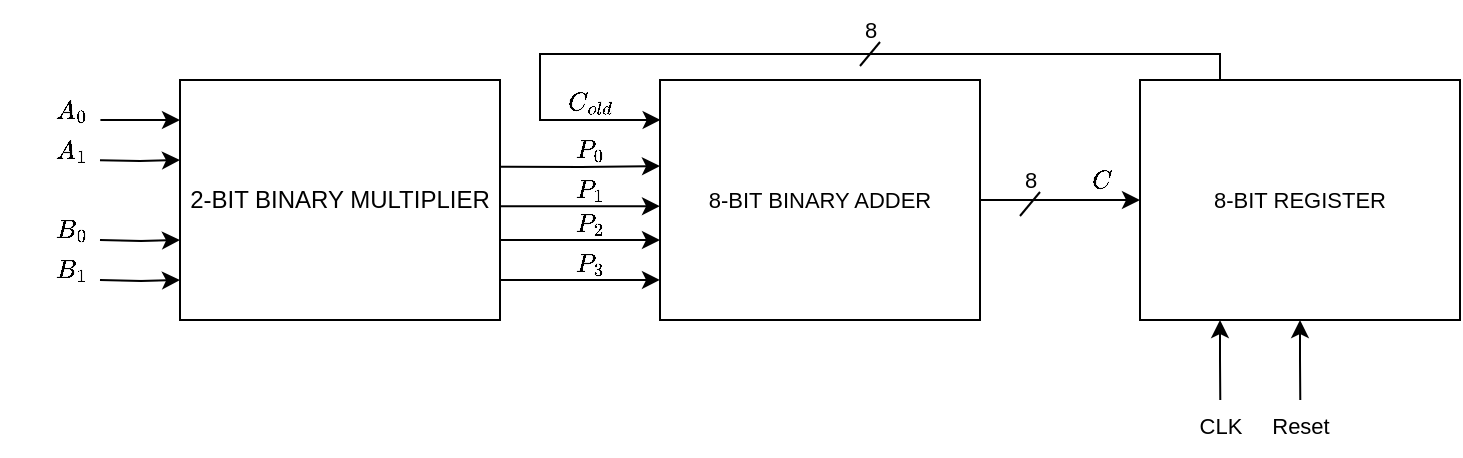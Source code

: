 <mxfile version="22.0.8" type="device">
  <diagram name="Page-1" id="epnb48LvhOInL9ynO_Ba">
    <mxGraphModel dx="1605" dy="1173" grid="1" gridSize="10" guides="1" tooltips="1" connect="1" arrows="1" fold="1" page="1" pageScale="1" pageWidth="850" pageHeight="1100" math="1" shadow="0">
      <root>
        <mxCell id="0" />
        <mxCell id="1" parent="0" />
        <mxCell id="QAfETRHvvmFpUVtF6TgT-2" style="edgeStyle=orthogonalEdgeStyle;rounded=0;orthogonalLoop=1;jettySize=auto;html=1;exitX=-0.001;exitY=0.08;exitDx=0;exitDy=0;endArrow=none;endFill=0;startArrow=classic;startFill=1;exitPerimeter=0;" edge="1" parent="1">
          <mxGeometry relative="1" as="geometry">
            <mxPoint x="80.16" y="100.4" as="targetPoint" />
            <mxPoint x="120.0" y="100.0" as="sourcePoint" />
          </mxGeometry>
        </mxCell>
        <mxCell id="QAfETRHvvmFpUVtF6TgT-4" style="edgeStyle=orthogonalEdgeStyle;shape=connector;rounded=0;orthogonalLoop=1;jettySize=auto;html=1;exitX=0;exitY=0.5;exitDx=0;exitDy=0;labelBackgroundColor=default;strokeColor=default;align=center;verticalAlign=middle;fontFamily=Helvetica;fontSize=11;fontColor=default;startArrow=classic;startFill=1;endArrow=none;endFill=0;" edge="1" parent="1">
          <mxGeometry relative="1" as="geometry">
            <mxPoint x="80" y="160" as="targetPoint" />
            <mxPoint x="120.0" y="160" as="sourcePoint" />
          </mxGeometry>
        </mxCell>
        <mxCell id="QAfETRHvvmFpUVtF6TgT-5" style="edgeStyle=orthogonalEdgeStyle;shape=connector;rounded=0;orthogonalLoop=1;jettySize=auto;html=1;exitX=0;exitY=0.75;exitDx=0;exitDy=0;labelBackgroundColor=default;strokeColor=default;align=center;verticalAlign=middle;fontFamily=Helvetica;fontSize=11;fontColor=default;startArrow=classic;startFill=1;endArrow=none;endFill=0;" edge="1" parent="1">
          <mxGeometry relative="1" as="geometry">
            <mxPoint x="80" y="180" as="targetPoint" />
            <mxPoint x="120.0" y="180" as="sourcePoint" />
          </mxGeometry>
        </mxCell>
        <mxCell id="QAfETRHvvmFpUVtF6TgT-7" style="edgeStyle=orthogonalEdgeStyle;shape=connector;rounded=0;orthogonalLoop=1;jettySize=auto;html=1;exitX=0;exitY=0.25;exitDx=0;exitDy=0;labelBackgroundColor=default;strokeColor=default;align=center;verticalAlign=middle;fontFamily=Helvetica;fontSize=11;fontColor=default;startArrow=classic;startFill=1;endArrow=none;endFill=0;" edge="1" parent="1">
          <mxGeometry relative="1" as="geometry">
            <mxPoint x="80" y="120.111" as="targetPoint" />
            <mxPoint x="120.0" y="120" as="sourcePoint" />
          </mxGeometry>
        </mxCell>
        <mxCell id="QAfETRHvvmFpUVtF6TgT-1" value="2-BIT BINARY MULTIPLIER" style="rounded=0;whiteSpace=wrap;html=1;" vertex="1" parent="1">
          <mxGeometry x="120" y="80" width="160" height="120" as="geometry" />
        </mxCell>
        <mxCell id="QAfETRHvvmFpUVtF6TgT-8" value="$$A_0$$" style="text;html=1;align=center;verticalAlign=middle;resizable=0;points=[];autosize=1;strokeColor=none;fillColor=none;fontSize=11;fontFamily=Helvetica;fontColor=default;" vertex="1" parent="1">
          <mxGeometry x="30" y="80" width="70" height="30" as="geometry" />
        </mxCell>
        <mxCell id="QAfETRHvvmFpUVtF6TgT-9" value="$$A_1$$" style="text;html=1;align=center;verticalAlign=middle;resizable=0;points=[];autosize=1;strokeColor=none;fillColor=none;fontSize=11;fontFamily=Helvetica;fontColor=default;" vertex="1" parent="1">
          <mxGeometry x="30" y="100" width="70" height="30" as="geometry" />
        </mxCell>
        <mxCell id="QAfETRHvvmFpUVtF6TgT-10" value="$$B_0$$" style="text;html=1;align=center;verticalAlign=middle;resizable=0;points=[];autosize=1;strokeColor=none;fillColor=none;fontSize=11;fontFamily=Helvetica;fontColor=default;" vertex="1" parent="1">
          <mxGeometry x="30" y="140" width="70" height="30" as="geometry" />
        </mxCell>
        <mxCell id="QAfETRHvvmFpUVtF6TgT-11" value="$$B_1$$" style="text;html=1;align=center;verticalAlign=middle;resizable=0;points=[];autosize=1;strokeColor=none;fillColor=none;fontSize=11;fontFamily=Helvetica;fontColor=default;" vertex="1" parent="1">
          <mxGeometry x="30" y="160" width="70" height="30" as="geometry" />
        </mxCell>
        <mxCell id="QAfETRHvvmFpUVtF6TgT-12" style="edgeStyle=orthogonalEdgeStyle;rounded=0;orthogonalLoop=1;jettySize=auto;html=1;exitX=0;exitY=0.167;exitDx=0;exitDy=0;endArrow=none;endFill=0;startArrow=classic;startFill=1;exitPerimeter=0;" edge="1" parent="1">
          <mxGeometry relative="1" as="geometry">
            <mxPoint x="280.16" y="123.4" as="targetPoint" />
            <mxPoint x="360" y="123.04" as="sourcePoint" />
          </mxGeometry>
        </mxCell>
        <mxCell id="QAfETRHvvmFpUVtF6TgT-13" style="edgeStyle=orthogonalEdgeStyle;shape=connector;rounded=0;orthogonalLoop=1;jettySize=auto;html=1;exitX=0;exitY=0.667;exitDx=0;exitDy=0;labelBackgroundColor=default;strokeColor=default;align=center;verticalAlign=middle;fontFamily=Helvetica;fontSize=11;fontColor=default;startArrow=classic;startFill=1;endArrow=none;endFill=0;exitPerimeter=0;" edge="1" parent="1" source="QAfETRHvvmFpUVtF6TgT-16">
          <mxGeometry relative="1" as="geometry">
            <mxPoint x="280" y="160" as="targetPoint" />
            <mxPoint x="320.0" y="160" as="sourcePoint" />
          </mxGeometry>
        </mxCell>
        <mxCell id="QAfETRHvvmFpUVtF6TgT-14" style="edgeStyle=orthogonalEdgeStyle;shape=connector;rounded=0;orthogonalLoop=1;jettySize=auto;html=1;exitX=0;exitY=0.833;exitDx=0;exitDy=0;labelBackgroundColor=default;strokeColor=default;align=center;verticalAlign=middle;fontFamily=Helvetica;fontSize=11;fontColor=default;startArrow=classic;startFill=1;endArrow=none;endFill=0;exitPerimeter=0;" edge="1" parent="1" source="QAfETRHvvmFpUVtF6TgT-16">
          <mxGeometry relative="1" as="geometry">
            <mxPoint x="280" y="180" as="targetPoint" />
            <mxPoint x="320.0" y="180" as="sourcePoint" />
          </mxGeometry>
        </mxCell>
        <mxCell id="QAfETRHvvmFpUVtF6TgT-15" style="edgeStyle=orthogonalEdgeStyle;shape=connector;rounded=0;orthogonalLoop=1;jettySize=auto;html=1;exitX=0;exitY=0.334;exitDx=0;exitDy=0;labelBackgroundColor=default;strokeColor=default;align=center;verticalAlign=middle;fontFamily=Helvetica;fontSize=11;fontColor=default;startArrow=classic;startFill=1;endArrow=none;endFill=0;exitPerimeter=0;" edge="1" parent="1">
          <mxGeometry relative="1" as="geometry">
            <mxPoint x="280" y="143.111" as="targetPoint" />
            <mxPoint x="360" y="143.08" as="sourcePoint" />
          </mxGeometry>
        </mxCell>
        <mxCell id="QAfETRHvvmFpUVtF6TgT-16" value="8-BIT BINARY ADDER" style="rounded=0;whiteSpace=wrap;html=1;fontFamily=Helvetica;fontSize=11;fontColor=default;" vertex="1" parent="1">
          <mxGeometry x="360" y="80" width="160" height="120" as="geometry" />
        </mxCell>
        <mxCell id="QAfETRHvvmFpUVtF6TgT-32" style="edgeStyle=orthogonalEdgeStyle;shape=connector;rounded=0;orthogonalLoop=1;jettySize=auto;html=1;exitX=0;exitY=0.5;exitDx=0;exitDy=0;entryX=1;entryY=0.5;entryDx=0;entryDy=0;labelBackgroundColor=default;strokeColor=default;align=center;verticalAlign=middle;fontFamily=Helvetica;fontSize=11;fontColor=default;startArrow=classic;startFill=1;endArrow=none;endFill=0;" edge="1" parent="1" source="QAfETRHvvmFpUVtF6TgT-17" target="QAfETRHvvmFpUVtF6TgT-16">
          <mxGeometry relative="1" as="geometry" />
        </mxCell>
        <mxCell id="QAfETRHvvmFpUVtF6TgT-45" style="edgeStyle=orthogonalEdgeStyle;shape=connector;rounded=0;orthogonalLoop=1;jettySize=auto;html=1;exitX=0.25;exitY=1;exitDx=0;exitDy=0;labelBackgroundColor=default;strokeColor=default;align=center;verticalAlign=middle;fontFamily=Helvetica;fontSize=11;fontColor=default;startArrow=classic;startFill=1;endArrow=none;endFill=0;" edge="1" parent="1" source="QAfETRHvvmFpUVtF6TgT-17">
          <mxGeometry relative="1" as="geometry">
            <mxPoint x="640.143" y="240" as="targetPoint" />
          </mxGeometry>
        </mxCell>
        <mxCell id="QAfETRHvvmFpUVtF6TgT-46" style="edgeStyle=orthogonalEdgeStyle;shape=connector;rounded=0;orthogonalLoop=1;jettySize=auto;html=1;exitX=0.5;exitY=1;exitDx=0;exitDy=0;labelBackgroundColor=default;strokeColor=default;align=center;verticalAlign=middle;fontFamily=Helvetica;fontSize=11;fontColor=default;startArrow=classic;startFill=1;endArrow=none;endFill=0;" edge="1" parent="1" source="QAfETRHvvmFpUVtF6TgT-17">
          <mxGeometry relative="1" as="geometry">
            <mxPoint x="680.143" y="240" as="targetPoint" />
          </mxGeometry>
        </mxCell>
        <mxCell id="QAfETRHvvmFpUVtF6TgT-17" value="8-BIT REGISTER" style="rounded=0;whiteSpace=wrap;html=1;fontFamily=Helvetica;fontSize=11;fontColor=default;" vertex="1" parent="1">
          <mxGeometry x="600" y="80" width="160" height="120" as="geometry" />
        </mxCell>
        <mxCell id="QAfETRHvvmFpUVtF6TgT-26" value="$$P_0$$" style="text;html=1;align=center;verticalAlign=middle;resizable=0;points=[];autosize=1;strokeColor=none;fillColor=none;fontSize=11;fontFamily=Helvetica;fontColor=default;" vertex="1" parent="1">
          <mxGeometry x="290" y="100" width="70" height="30" as="geometry" />
        </mxCell>
        <mxCell id="QAfETRHvvmFpUVtF6TgT-27" value="$$P_1$$" style="text;html=1;align=center;verticalAlign=middle;resizable=0;points=[];autosize=1;strokeColor=none;fillColor=none;fontSize=11;fontFamily=Helvetica;fontColor=default;" vertex="1" parent="1">
          <mxGeometry x="290" y="120" width="70" height="30" as="geometry" />
        </mxCell>
        <mxCell id="QAfETRHvvmFpUVtF6TgT-29" value="&amp;nbsp;$$P_3$$" style="text;html=1;align=center;verticalAlign=middle;resizable=0;points=[];autosize=1;strokeColor=none;fillColor=none;fontSize=11;fontFamily=Helvetica;fontColor=default;" vertex="1" parent="1">
          <mxGeometry x="290" y="150" width="70" height="30" as="geometry" />
        </mxCell>
        <mxCell id="QAfETRHvvmFpUVtF6TgT-28" value="$$P_2$$" style="text;html=1;align=center;verticalAlign=middle;resizable=0;points=[];autosize=1;strokeColor=none;fillColor=none;fontSize=11;fontFamily=Helvetica;fontColor=default;" vertex="1" parent="1">
          <mxGeometry x="290" y="137" width="70" height="30" as="geometry" />
        </mxCell>
        <mxCell id="QAfETRHvvmFpUVtF6TgT-37" style="edgeStyle=orthogonalEdgeStyle;shape=connector;rounded=0;orthogonalLoop=1;jettySize=auto;html=1;entryX=0.002;entryY=0.105;entryDx=0;entryDy=0;entryPerimeter=0;labelBackgroundColor=default;strokeColor=default;align=center;verticalAlign=middle;fontFamily=Helvetica;fontSize=11;fontColor=default;startArrow=none;startFill=0;endArrow=classic;endFill=1;" edge="1" parent="1">
          <mxGeometry relative="1" as="geometry">
            <mxPoint x="640" y="80" as="sourcePoint" />
            <mxPoint x="360.32" y="99.99" as="targetPoint" />
            <Array as="points">
              <mxPoint x="640" y="67" />
              <mxPoint x="300" y="67" />
              <mxPoint x="300" y="100" />
            </Array>
          </mxGeometry>
        </mxCell>
        <mxCell id="QAfETRHvvmFpUVtF6TgT-39" value="$$C_{old}$$" style="text;html=1;align=center;verticalAlign=middle;resizable=0;points=[];autosize=1;strokeColor=none;fillColor=none;fontSize=11;fontFamily=Helvetica;fontColor=default;" vertex="1" parent="1">
          <mxGeometry x="285" y="76" width="80" height="30" as="geometry" />
        </mxCell>
        <mxCell id="QAfETRHvvmFpUVtF6TgT-40" value="" style="endArrow=none;html=1;rounded=0;labelBackgroundColor=default;strokeColor=default;align=center;verticalAlign=middle;fontFamily=Helvetica;fontSize=11;fontColor=default;shape=connector;" edge="1" parent="1">
          <mxGeometry width="50" height="50" relative="1" as="geometry">
            <mxPoint x="460" y="73" as="sourcePoint" />
            <mxPoint x="470" y="61" as="targetPoint" />
          </mxGeometry>
        </mxCell>
        <mxCell id="QAfETRHvvmFpUVtF6TgT-41" value="8" style="text;html=1;align=center;verticalAlign=middle;resizable=0;points=[];autosize=1;strokeColor=none;fillColor=none;fontSize=11;fontFamily=Helvetica;fontColor=default;" vertex="1" parent="1">
          <mxGeometry x="450" y="40" width="30" height="30" as="geometry" />
        </mxCell>
        <mxCell id="QAfETRHvvmFpUVtF6TgT-42" value="$$C$$" style="text;html=1;align=center;verticalAlign=middle;resizable=0;points=[];autosize=1;strokeColor=none;fillColor=none;fontSize=11;fontFamily=Helvetica;fontColor=default;" vertex="1" parent="1">
          <mxGeometry x="550" y="115" width="60" height="30" as="geometry" />
        </mxCell>
        <mxCell id="QAfETRHvvmFpUVtF6TgT-43" value="" style="endArrow=none;html=1;rounded=0;labelBackgroundColor=default;strokeColor=default;align=center;verticalAlign=middle;fontFamily=Helvetica;fontSize=11;fontColor=default;shape=connector;" edge="1" parent="1">
          <mxGeometry width="50" height="50" relative="1" as="geometry">
            <mxPoint x="540" y="148" as="sourcePoint" />
            <mxPoint x="550" y="136" as="targetPoint" />
          </mxGeometry>
        </mxCell>
        <mxCell id="QAfETRHvvmFpUVtF6TgT-44" value="8" style="text;html=1;align=center;verticalAlign=middle;resizable=0;points=[];autosize=1;strokeColor=none;fillColor=none;fontSize=11;fontFamily=Helvetica;fontColor=default;" vertex="1" parent="1">
          <mxGeometry x="530" y="115" width="30" height="30" as="geometry" />
        </mxCell>
        <mxCell id="QAfETRHvvmFpUVtF6TgT-47" value="CLK" style="text;html=1;align=center;verticalAlign=middle;resizable=0;points=[];autosize=1;strokeColor=none;fillColor=none;fontSize=11;fontFamily=Helvetica;fontColor=default;" vertex="1" parent="1">
          <mxGeometry x="620" y="238" width="40" height="30" as="geometry" />
        </mxCell>
        <mxCell id="QAfETRHvvmFpUVtF6TgT-48" value="Reset" style="text;html=1;align=center;verticalAlign=middle;resizable=0;points=[];autosize=1;strokeColor=none;fillColor=none;fontSize=11;fontFamily=Helvetica;fontColor=default;" vertex="1" parent="1">
          <mxGeometry x="655" y="238" width="50" height="30" as="geometry" />
        </mxCell>
      </root>
    </mxGraphModel>
  </diagram>
</mxfile>
